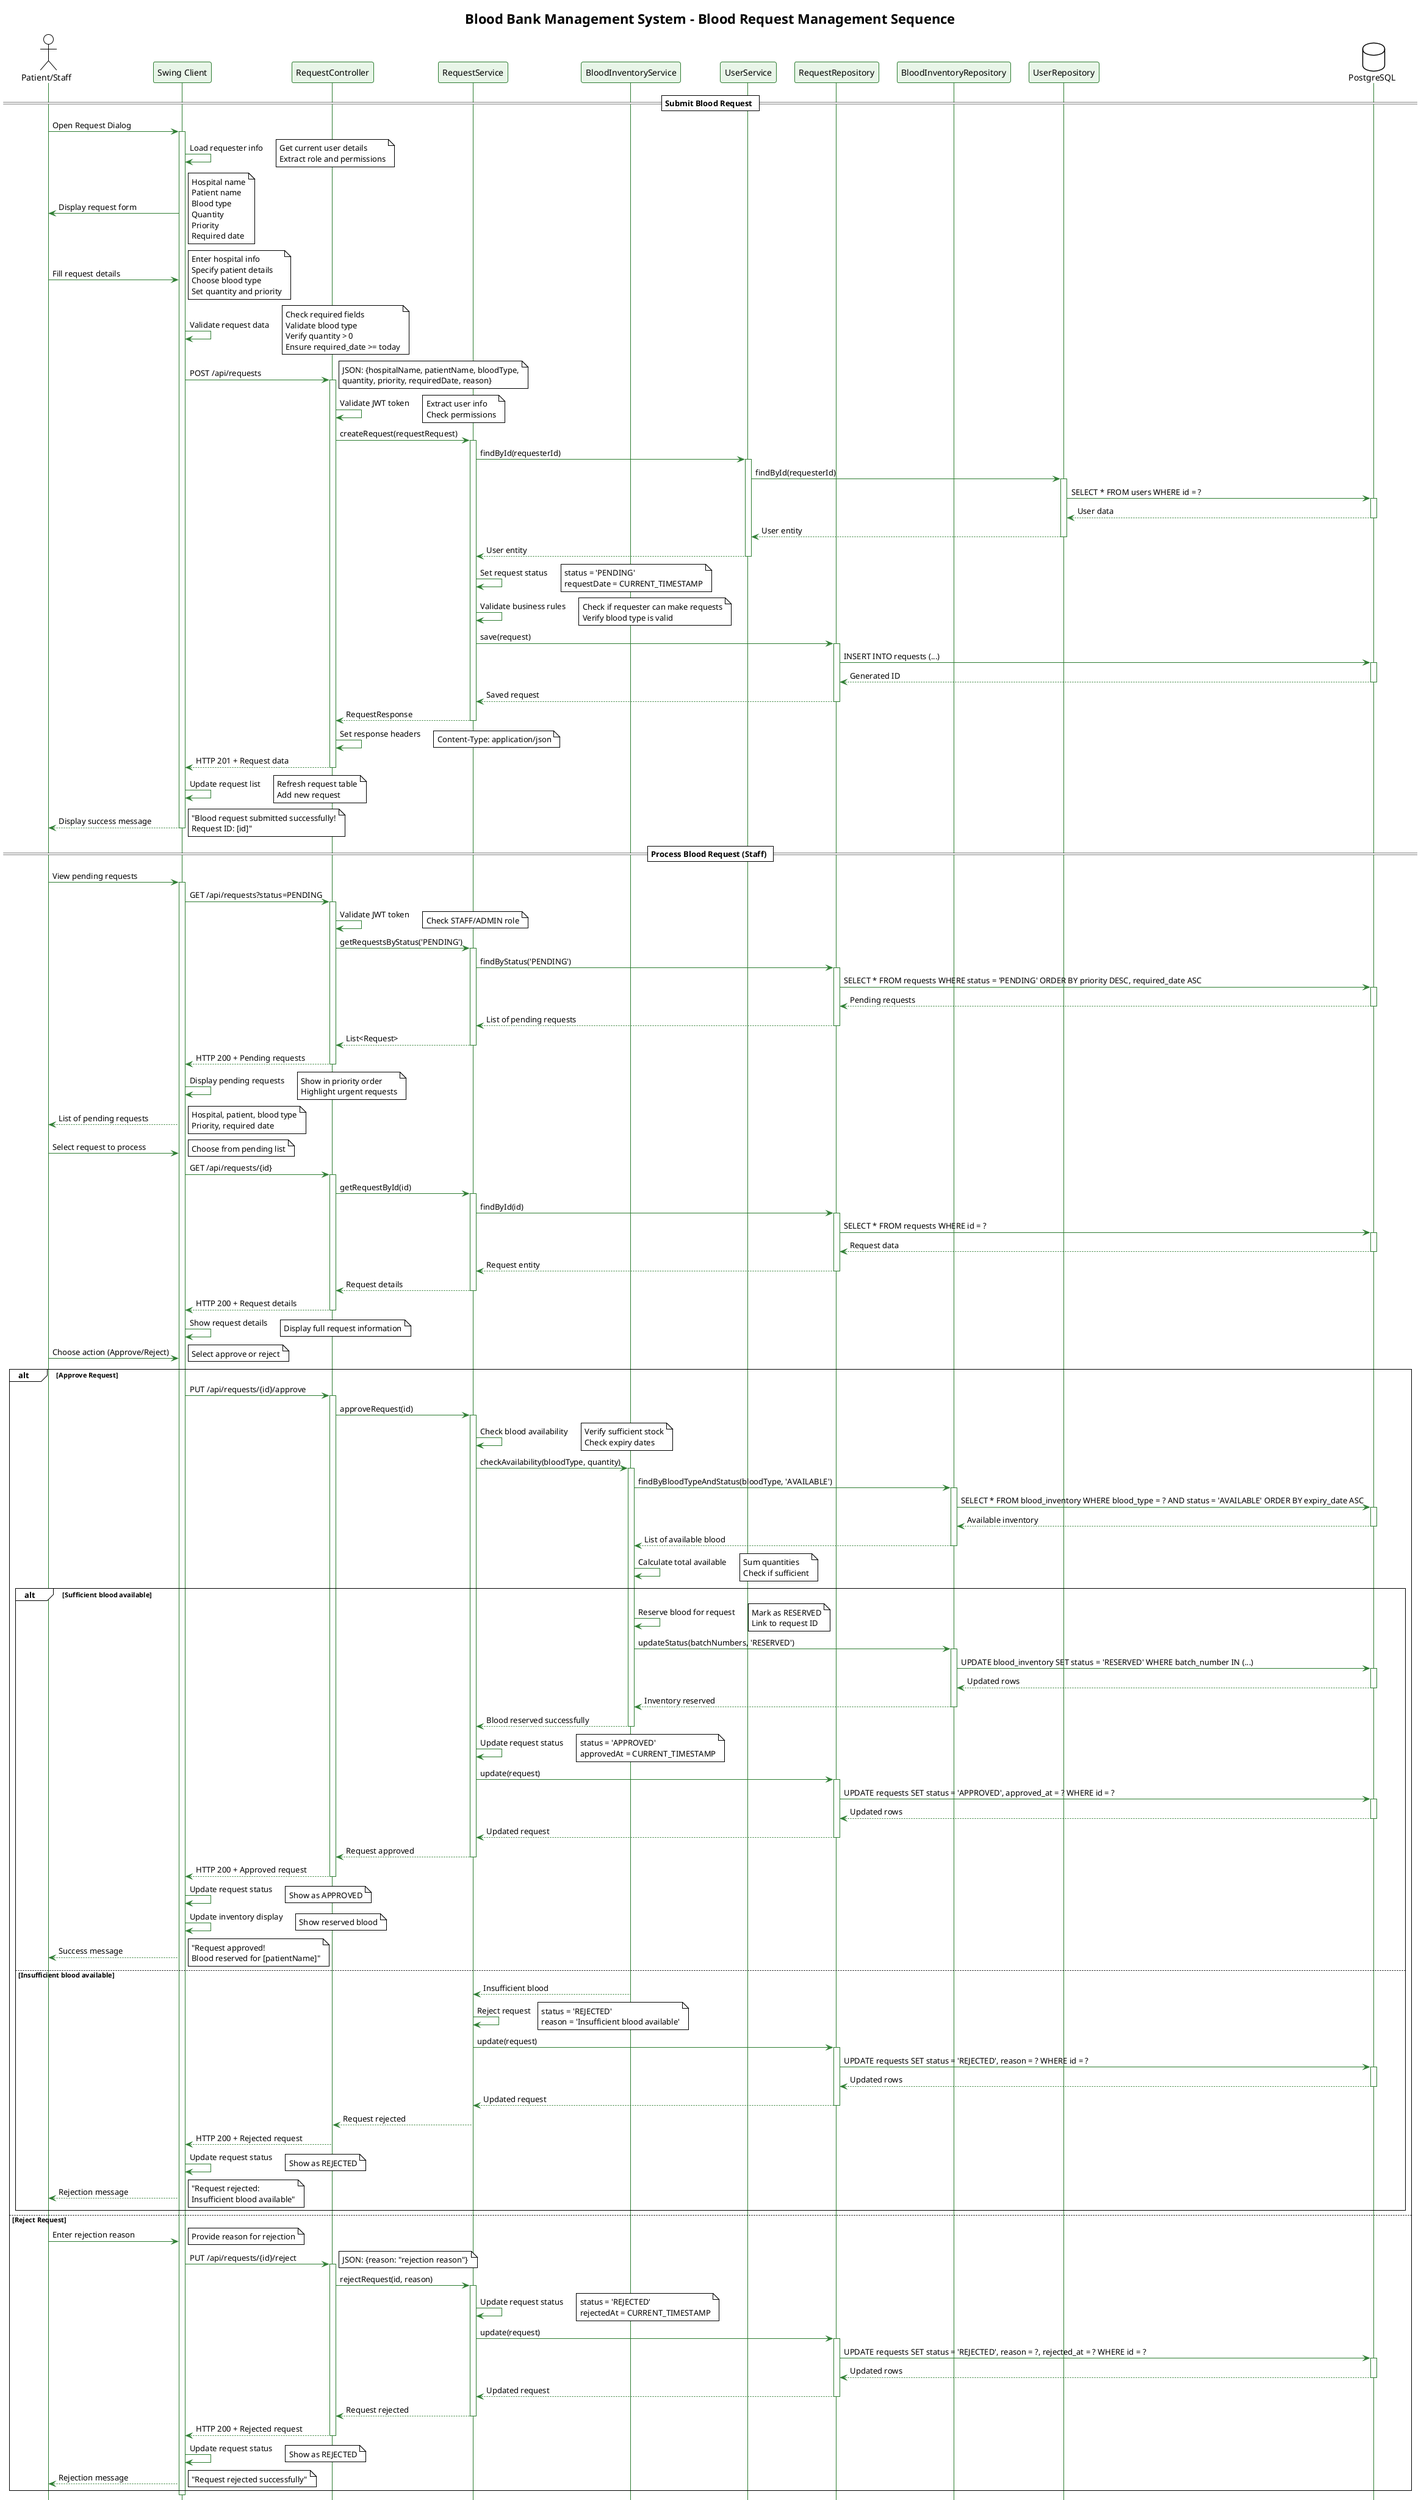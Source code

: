 @startuml Blood Bank Management System - Blood Request Sequence
!theme plain
skinparam backgroundColor #FFFFFF
skinparam sequence {
    ArrowColor #2E7D32
    LifeLineBorderColor #2E7D32
    ParticipantBorderColor #2E7D32
    ParticipantBackgroundColor #E8F5E8
}

title Blood Bank Management System - Blood Request Management Sequence

actor "Patient/Staff" as REQUESTER
participant "Swing Client" as CLIENT
participant "RequestController" as REQUEST_CONTROLLER
participant "RequestService" as REQUEST_SERVICE
participant "BloodInventoryService" as INVENTORY_SERVICE
participant "UserService" as USER_SERVICE
participant "RequestRepository" as REQUEST_REPO
participant "BloodInventoryRepository" as INVENTORY_REPO
participant "UserRepository" as USER_REPO
database "PostgreSQL" as DB

== Submit Blood Request ==

REQUESTER -> CLIENT: Open Request Dialog
activate CLIENT

CLIENT -> CLIENT: Load requester info
note right: Get current user details\nExtract role and permissions

CLIENT -> REQUESTER: Display request form
note right: Hospital name\nPatient name\nBlood type\nQuantity\nPriority\nRequired date

REQUESTER -> CLIENT: Fill request details
note right: Enter hospital info\nSpecify patient details\nChoose blood type\nSet quantity and priority

CLIENT -> CLIENT: Validate request data
note right: Check required fields\nValidate blood type\nVerify quantity > 0\nEnsure required_date >= today

CLIENT -> REQUEST_CONTROLLER: POST /api/requests
activate REQUEST_CONTROLLER
note right: JSON: {hospitalName, patientName, bloodType,\nquantity, priority, requiredDate, reason}

REQUEST_CONTROLLER -> REQUEST_CONTROLLER: Validate JWT token
note right: Extract user info\nCheck permissions

REQUEST_CONTROLLER -> REQUEST_SERVICE: createRequest(requestRequest)
activate REQUEST_SERVICE

REQUEST_SERVICE -> USER_SERVICE: findById(requesterId)
activate USER_SERVICE

USER_SERVICE -> USER_REPO: findById(requesterId)
activate USER_REPO

USER_REPO -> DB: SELECT * FROM users WHERE id = ?
activate DB
DB --> USER_REPO: User data
deactivate DB

USER_REPO --> USER_SERVICE: User entity
deactivate USER_REPO

USER_SERVICE --> REQUEST_SERVICE: User entity
deactivate USER_SERVICE

REQUEST_SERVICE -> REQUEST_SERVICE: Set request status
note right: status = 'PENDING'\nrequestDate = CURRENT_TIMESTAMP

REQUEST_SERVICE -> REQUEST_SERVICE: Validate business rules
note right: Check if requester can make requests\nVerify blood type is valid

REQUEST_SERVICE -> REQUEST_REPO: save(request)
activate REQUEST_REPO

REQUEST_REPO -> DB: INSERT INTO requests (...)
activate DB
DB --> REQUEST_REPO: Generated ID
deactivate DB

REQUEST_REPO --> REQUEST_SERVICE: Saved request
deactivate REQUEST_REPO

REQUEST_SERVICE --> REQUEST_CONTROLLER: RequestResponse
deactivate REQUEST_SERVICE

REQUEST_CONTROLLER -> REQUEST_CONTROLLER: Set response headers
note right: Content-Type: application/json

REQUEST_CONTROLLER --> CLIENT: HTTP 201 + Request data
deactivate REQUEST_CONTROLLER

CLIENT -> CLIENT: Update request list
note right: Refresh request table\nAdd new request

CLIENT --> REQUESTER: Display success message
note right: "Blood request submitted successfully!\nRequest ID: [id]"

deactivate CLIENT

== Process Blood Request (Staff) ==

REQUESTER -> CLIENT: View pending requests
activate CLIENT

CLIENT -> REQUEST_CONTROLLER: GET /api/requests?status=PENDING
activate REQUEST_CONTROLLER

REQUEST_CONTROLLER -> REQUEST_CONTROLLER: Validate JWT token
note right: Check STAFF/ADMIN role

REQUEST_CONTROLLER -> REQUEST_SERVICE: getRequestsByStatus('PENDING')
activate REQUEST_SERVICE

REQUEST_SERVICE -> REQUEST_REPO: findByStatus('PENDING')
activate REQUEST_REPO

REQUEST_REPO -> DB: SELECT * FROM requests WHERE status = 'PENDING' ORDER BY priority DESC, required_date ASC
activate DB
DB --> REQUEST_REPO: Pending requests
deactivate DB

REQUEST_REPO --> REQUEST_SERVICE: List of pending requests
deactivate REQUEST_REPO

REQUEST_SERVICE --> REQUEST_CONTROLLER: List<Request>
deactivate REQUEST_SERVICE

REQUEST_CONTROLLER --> CLIENT: HTTP 200 + Pending requests
deactivate REQUEST_CONTROLLER

CLIENT -> CLIENT: Display pending requests
note right: Show in priority order\nHighlight urgent requests

CLIENT --> REQUESTER: List of pending requests
note right: Hospital, patient, blood type\nPriority, required date

REQUESTER -> CLIENT: Select request to process
note right: Choose from pending list

CLIENT -> REQUEST_CONTROLLER: GET /api/requests/{id}
activate REQUEST_CONTROLLER

REQUEST_CONTROLLER -> REQUEST_SERVICE: getRequestById(id)
activate REQUEST_SERVICE

REQUEST_SERVICE -> REQUEST_REPO: findById(id)
activate REQUEST_REPO

REQUEST_REPO -> DB: SELECT * FROM requests WHERE id = ?
activate DB
DB --> REQUEST_REPO: Request data
deactivate DB

REQUEST_REPO --> REQUEST_SERVICE: Request entity
deactivate REQUEST_REPO

REQUEST_SERVICE --> REQUEST_CONTROLLER: Request details
deactivate REQUEST_SERVICE

REQUEST_CONTROLLER --> CLIENT: HTTP 200 + Request details
deactivate REQUEST_CONTROLLER

CLIENT -> CLIENT: Show request details
note right: Display full request information

REQUESTER -> CLIENT: Choose action (Approve/Reject)
note right: Select approve or reject

alt Approve Request
    CLIENT -> REQUEST_CONTROLLER: PUT /api/requests/{id}/approve
    activate REQUEST_CONTROLLER
    
    REQUEST_CONTROLLER -> REQUEST_SERVICE: approveRequest(id)
    activate REQUEST_SERVICE
    
    REQUEST_SERVICE -> REQUEST_SERVICE: Check blood availability
    note right: Verify sufficient stock\nCheck expiry dates
    
    REQUEST_SERVICE -> INVENTORY_SERVICE: checkAvailability(bloodType, quantity)
    activate INVENTORY_SERVICE
    
    INVENTORY_SERVICE -> INVENTORY_REPO: findByBloodTypeAndStatus(bloodType, 'AVAILABLE')
    activate INVENTORY_REPO
    
    INVENTORY_REPO -> DB: SELECT * FROM blood_inventory WHERE blood_type = ? AND status = 'AVAILABLE' ORDER BY expiry_date ASC
    activate DB
    DB --> INVENTORY_REPO: Available inventory
    deactivate DB
    
    INVENTORY_REPO --> INVENTORY_SERVICE: List of available blood
    deactivate INVENTORY_REPO
    
    INVENTORY_SERVICE -> INVENTORY_SERVICE: Calculate total available
    note right: Sum quantities\nCheck if sufficient
    
    alt Sufficient blood available
        INVENTORY_SERVICE -> INVENTORY_SERVICE: Reserve blood for request
        note right: Mark as RESERVED\nLink to request ID
        
        INVENTORY_SERVICE -> INVENTORY_REPO: updateStatus(batchNumbers, 'RESERVED')
        activate INVENTORY_REPO
        
        INVENTORY_REPO -> DB: UPDATE blood_inventory SET status = 'RESERVED' WHERE batch_number IN (...)
        activate DB
        DB --> INVENTORY_REPO: Updated rows
        deactivate DB
        
        INVENTORY_REPO --> INVENTORY_SERVICE: Inventory reserved
        deactivate INVENTORY_REPO
        
        INVENTORY_SERVICE --> REQUEST_SERVICE: Blood reserved successfully
        deactivate INVENTORY_SERVICE
        
        REQUEST_SERVICE -> REQUEST_SERVICE: Update request status
        note right: status = 'APPROVED'\napprovedAt = CURRENT_TIMESTAMP
        
        REQUEST_SERVICE -> REQUEST_REPO: update(request)
        activate REQUEST_REPO
        
        REQUEST_REPO -> DB: UPDATE requests SET status = 'APPROVED', approved_at = ? WHERE id = ?
        activate DB
        DB --> REQUEST_REPO: Updated rows
        deactivate DB
        
        REQUEST_REPO --> REQUEST_SERVICE: Updated request
        deactivate REQUEST_REPO
        
        REQUEST_SERVICE --> REQUEST_CONTROLLER: Request approved
        deactivate REQUEST_SERVICE
        
        REQUEST_CONTROLLER --> CLIENT: HTTP 200 + Approved request
        deactivate REQUEST_CONTROLLER
        
        CLIENT -> CLIENT: Update request status
        note right: Show as APPROVED
        
        CLIENT -> CLIENT: Update inventory display
        note right: Show reserved blood
        
        CLIENT --> REQUESTER: Success message
        note right: "Request approved!\nBlood reserved for [patientName]"
        
    else Insufficient blood available
        INVENTORY_SERVICE --> REQUEST_SERVICE: Insufficient blood
        deactivate INVENTORY_SERVICE
        
        REQUEST_SERVICE -> REQUEST_SERVICE: Reject request
        note right: status = 'REJECTED'\nreason = 'Insufficient blood available'
        
        REQUEST_SERVICE -> REQUEST_REPO: update(request)
        activate REQUEST_REPO
        
        REQUEST_REPO -> DB: UPDATE requests SET status = 'REJECTED', reason = ? WHERE id = ?
        activate DB
        DB --> REQUEST_REPO: Updated rows
        deactivate DB
        
        REQUEST_REPO --> REQUEST_SERVICE: Updated request
        deactivate REQUEST_REPO
        
        REQUEST_SERVICE --> REQUEST_CONTROLLER: Request rejected
        deactivate REQUEST_SERVICE
        
        REQUEST_CONTROLLER --> CLIENT: HTTP 200 + Rejected request
        deactivate REQUEST_CONTROLLER
        
        CLIENT -> CLIENT: Update request status
        note right: Show as REJECTED
        
        CLIENT --> REQUESTER: Rejection message
        note right: "Request rejected:\nInsufficient blood available"
    end
    
else Reject Request
    REQUESTER -> CLIENT: Enter rejection reason
    note right: Provide reason for rejection
    
    CLIENT -> REQUEST_CONTROLLER: PUT /api/requests/{id}/reject
    activate REQUEST_CONTROLLER
    note right: JSON: {reason: "rejection reason"}
    
    REQUEST_CONTROLLER -> REQUEST_SERVICE: rejectRequest(id, reason)
    activate REQUEST_SERVICE
    
    REQUEST_SERVICE -> REQUEST_SERVICE: Update request status
    note right: status = 'REJECTED'\nrejectedAt = CURRENT_TIMESTAMP
    
    REQUEST_SERVICE -> REQUEST_REPO: update(request)
    activate REQUEST_REPO
    
    REQUEST_REPO -> DB: UPDATE requests SET status = 'REJECTED', reason = ?, rejected_at = ? WHERE id = ?
    activate DB
    DB --> REQUEST_REPO: Updated rows
    deactivate DB
    
    REQUEST_REPO --> REQUEST_SERVICE: Updated request
    deactivate REQUEST_REPO
    
    REQUEST_SERVICE --> REQUEST_CONTROLLER: Request rejected
    deactivate REQUEST_SERVICE
    
    REQUEST_CONTROLLER --> CLIENT: HTTP 200 + Rejected request
    deactivate REQUEST_CONTROLLER
    
    CLIENT -> CLIENT: Update request status
    note right: Show as REJECTED
    
    CLIENT --> REQUESTER: Rejection message
    note right: "Request rejected successfully"
end

deactivate CLIENT

== Fulfill Blood Request ==

REQUESTER -> CLIENT: Process approved request
activate CLIENT

CLIENT -> REQUEST_CONTROLLER: PUT /api/requests/{id}/fulfill
activate REQUEST_CONTROLLER

REQUEST_CONTROLLER -> REQUEST_SERVICE: fulfillRequest(id)
activate REQUEST_SERVICE

REQUEST_SERVICE -> REQUEST_SERVICE: Update request status
note right: status = 'FULFILLED'\nfulfilledAt = CURRENT_TIMESTAMP

REQUEST_SERVICE -> REQUEST_REPO: update(request)
activate REQUEST_REPO

REQUEST_REPO -> DB: UPDATE requests SET status = 'FULFILLED', fulfilled_at = ? WHERE id = ?
activate DB
DB --> REQUEST_REPO: Updated rows
deactivate DB

REQUEST_REPO --> REQUEST_SERVICE: Updated request
deactivate REQUEST_REPO

REQUEST_SERVICE -> INVENTORY_SERVICE: removeReservedBlood(requestId)
activate INVENTORY_SERVICE

INVENTORY_SERVICE -> INVENTORY_REPO: deleteByRequestId(requestId)
activate INVENTORY_REPO

INVENTORY_REPO -> DB: DELETE FROM blood_inventory WHERE request_id = ?
activate DB
DB --> INVENTORY_REPO: Deleted rows
deactivate DB

INVENTORY_REPO --> INVENTORY_SERVICE: Reserved blood removed
deactivate INVENTORY_REPO

INVENTORY_SERVICE --> REQUEST_SERVICE: Inventory updated
deactivate INVENTORY_SERVICE

REQUEST_SERVICE --> REQUEST_CONTROLLER: Request fulfilled
deactivate REQUEST_SERVICE

REQUEST_CONTROLLER --> CLIENT: HTTP 200 + Fulfilled request
deactivate REQUEST_CONTROLLER

CLIENT -> CLIENT: Update request status
note right: Show as FULFILLED

CLIENT -> CLIENT: Update inventory display
note right: Remove fulfilled blood

CLIENT --> REQUESTER: Success message
note right: "Request fulfilled successfully!\nBlood delivered to [hospitalName]"

deactivate CLIENT

@enduml
